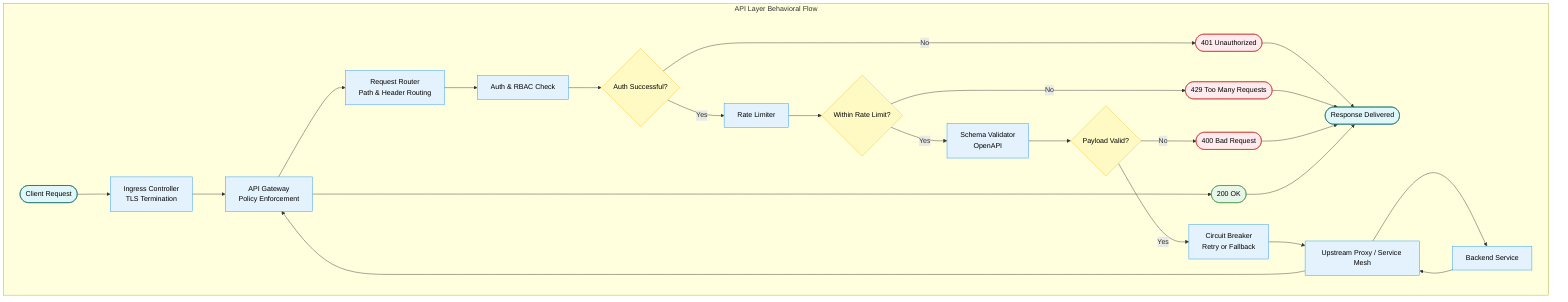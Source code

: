 flowchart LR
  subgraph API_Layer_Flow["API Layer Behavioral Flow"]
    direction LR

    %% Start & End
    CL([Client Request]):::start
    RD([Response Delivered]):::endClass

    %% API Steps
    ING[Ingress Controller<br/>TLS Termination]:::api
    GW[API Gateway<br/>Policy Enforcement]:::api
    RT[Request Router<br/>Path & Header Routing]:::api
    AU[Auth & RBAC Check]:::api
    AD{Auth Successful?}:::decision
    RL[Rate Limiter]:::api
    RD2{Within Rate Limit?}:::decision
    SV[Schema Validator<br/>OpenAPI]:::api
    VD{Payload Valid?}:::decision
    CB[Circuit Breaker<br/>Retry or Fallback]:::api
    UP[Upstream Proxy / Service Mesh]:::api
    US[Backend Service]:::api

    %% Flow
    CL --> ING --> GW --> RT --> AU --> AD
    AD -->|Yes| RL
    AD -->|No| ERR401([401 Unauthorized]):::error --> RD

    RL --> RD2
    RD2 -->|Yes| SV
    RD2 -->|No| ERR429([429 Too Many Requests]):::error --> RD

    SV --> VD
    VD -->|Yes| CB
    VD -->|No| ERR400([400 Bad Request]):::error --> RD

    CB --> UP --> US --> UP
    UP --> GW
    GW --> SUCCESS([200 OK]):::success --> RD

  end

  classDef api       fill:#e3f2fd,stroke:#2196f3,color:#000
  classDef decision  fill:#fff9c4,stroke:#fbc02d,color:#000
  classDef error     fill:#ffebee,stroke:#c62828,color:#000
  classDef success   fill:#e8f5e9,stroke:#388e3c,color:#000
  classDef start     fill:#e0f7fa,stroke:#006064,color:#000
  classDef endClass   fill:#e0f7fa,stroke:#006064,color:#000